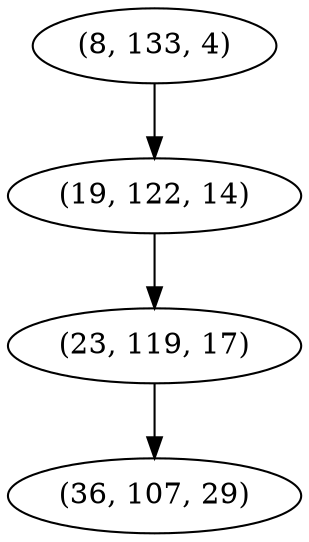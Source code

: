 digraph tree {
    "(8, 133, 4)";
    "(19, 122, 14)";
    "(23, 119, 17)";
    "(36, 107, 29)";
    "(8, 133, 4)" -> "(19, 122, 14)";
    "(19, 122, 14)" -> "(23, 119, 17)";
    "(23, 119, 17)" -> "(36, 107, 29)";
}
